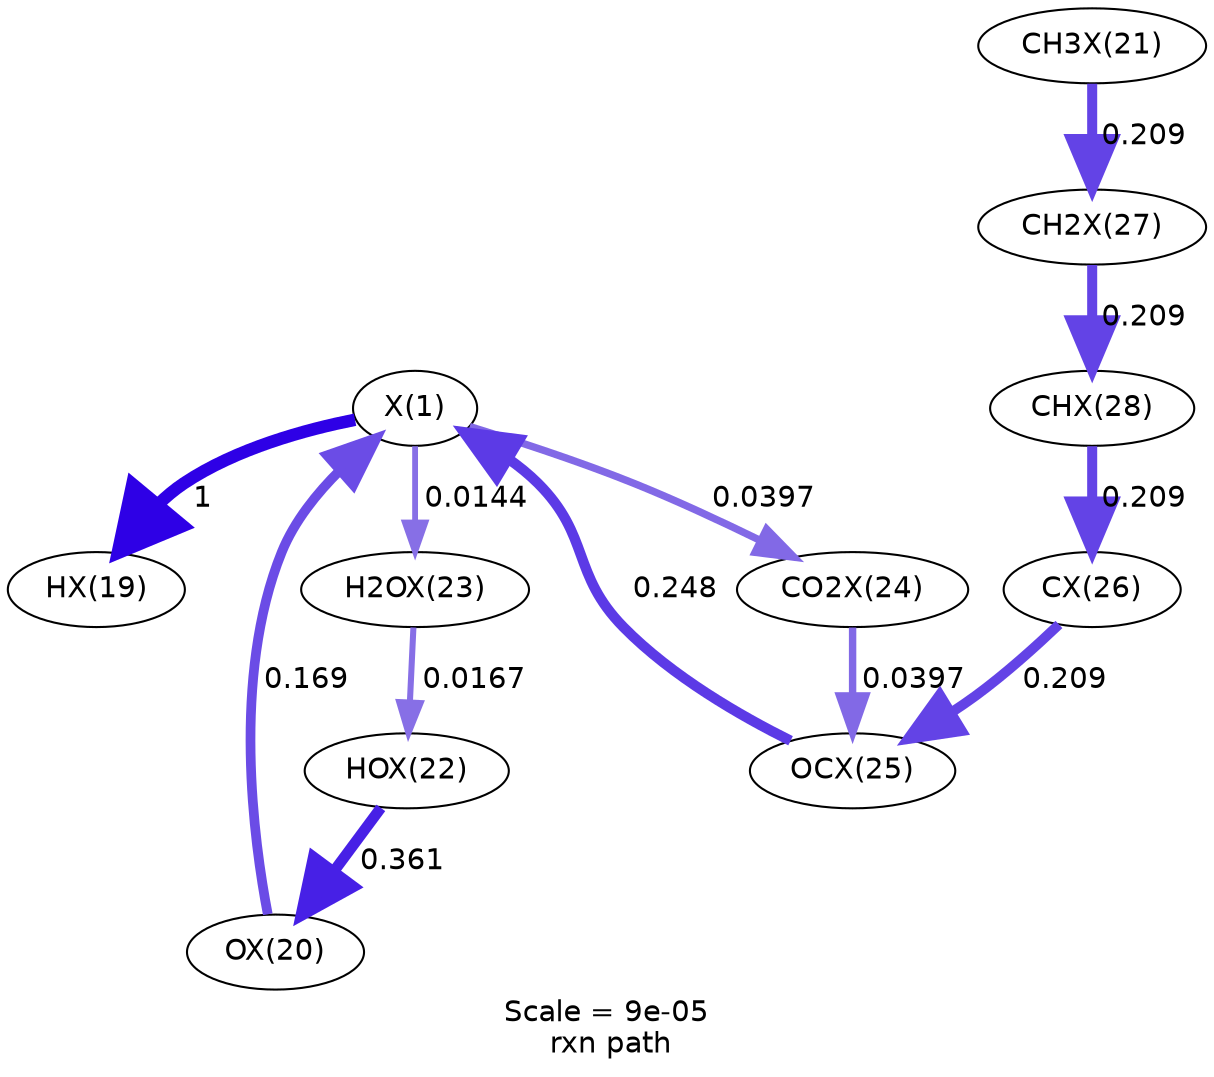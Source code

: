 digraph reaction_paths {
center=1;
s27 -> s28[fontname="Helvetica", penwidth=6, arrowsize=3, color="0.7, 1.5, 0.9"
, label=" 1"];
s29 -> s27[fontname="Helvetica", penwidth=4.66, arrowsize=2.33, color="0.7, 0.669, 0.9"
, label=" 0.169"];
s34 -> s27[fontname="Helvetica", penwidth=4.95, arrowsize=2.47, color="0.7, 0.748, 0.9"
, label=" 0.248"];
s27 -> s32[fontname="Helvetica", penwidth=2.8, arrowsize=1.4, color="0.7, 0.514, 0.9"
, label=" 0.0144"];
s27 -> s33[fontname="Helvetica", penwidth=3.56, arrowsize=1.78, color="0.7, 0.54, 0.9"
, label=" 0.0397"];
s31 -> s29[fontname="Helvetica", penwidth=5.23, arrowsize=2.62, color="0.7, 0.861, 0.9"
, label=" 0.361"];
s32 -> s31[fontname="Helvetica", penwidth=2.91, arrowsize=1.46, color="0.7, 0.517, 0.9"
, label=" 0.0167"];
s30 -> s36[fontname="Helvetica", penwidth=4.82, arrowsize=2.41, color="0.7, 0.709, 0.9"
, label=" 0.209"];
s36 -> s37[fontname="Helvetica", penwidth=4.82, arrowsize=2.41, color="0.7, 0.709, 0.9"
, label=" 0.209"];
s37 -> s35[fontname="Helvetica", penwidth=4.82, arrowsize=2.41, color="0.7, 0.709, 0.9"
, label=" 0.209"];
s35 -> s34[fontname="Helvetica", penwidth=4.82, arrowsize=2.41, color="0.7, 0.709, 0.9"
, label=" 0.209"];
s33 -> s34[fontname="Helvetica", penwidth=3.56, arrowsize=1.78, color="0.7, 0.54, 0.9"
, label=" 0.0397"];
s27 [ fontname="Helvetica", label="X(1)"];
s28 [ fontname="Helvetica", label="HX(19)"];
s29 [ fontname="Helvetica", label="OX(20)"];
s30 [ fontname="Helvetica", label="CH3X(21)"];
s31 [ fontname="Helvetica", label="HOX(22)"];
s32 [ fontname="Helvetica", label="H2OX(23)"];
s33 [ fontname="Helvetica", label="CO2X(24)"];
s34 [ fontname="Helvetica", label="OCX(25)"];
s35 [ fontname="Helvetica", label="CX(26)"];
s36 [ fontname="Helvetica", label="CH2X(27)"];
s37 [ fontname="Helvetica", label="CHX(28)"];
 label = "Scale = 9e-05\l rxn path";
 fontname = "Helvetica";
}
